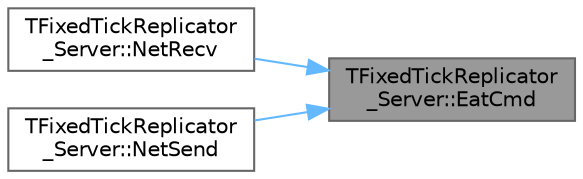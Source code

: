 digraph "TFixedTickReplicator_Server::EatCmd"
{
 // INTERACTIVE_SVG=YES
 // LATEX_PDF_SIZE
  bgcolor="transparent";
  edge [fontname=Helvetica,fontsize=10,labelfontname=Helvetica,labelfontsize=10];
  node [fontname=Helvetica,fontsize=10,shape=box,height=0.2,width=0.4];
  rankdir="RL";
  Node1 [id="Node000001",label="TFixedTickReplicator\l_Server::EatCmd",height=0.2,width=0.4,color="gray40", fillcolor="grey60", style="filled", fontcolor="black",tooltip=" "];
  Node1 -> Node2 [id="edge1_Node000001_Node000002",dir="back",color="steelblue1",style="solid",tooltip=" "];
  Node2 [id="Node000002",label="TFixedTickReplicator\l_Server::NetRecv",height=0.2,width=0.4,color="grey40", fillcolor="white", style="filled",URL="$db/d1c/classTFixedTickReplicator__Server.html#aa3141c7a9fe2abb8935cb77d899a6712",tooltip=" "];
  Node1 -> Node3 [id="edge2_Node000001_Node000003",dir="back",color="steelblue1",style="solid",tooltip=" "];
  Node3 [id="Node000003",label="TFixedTickReplicator\l_Server::NetSend",height=0.2,width=0.4,color="grey40", fillcolor="white", style="filled",URL="$db/d1c/classTFixedTickReplicator__Server.html#a46b704fbd75f5fddec0c2ae087c25681",tooltip=" "];
}
